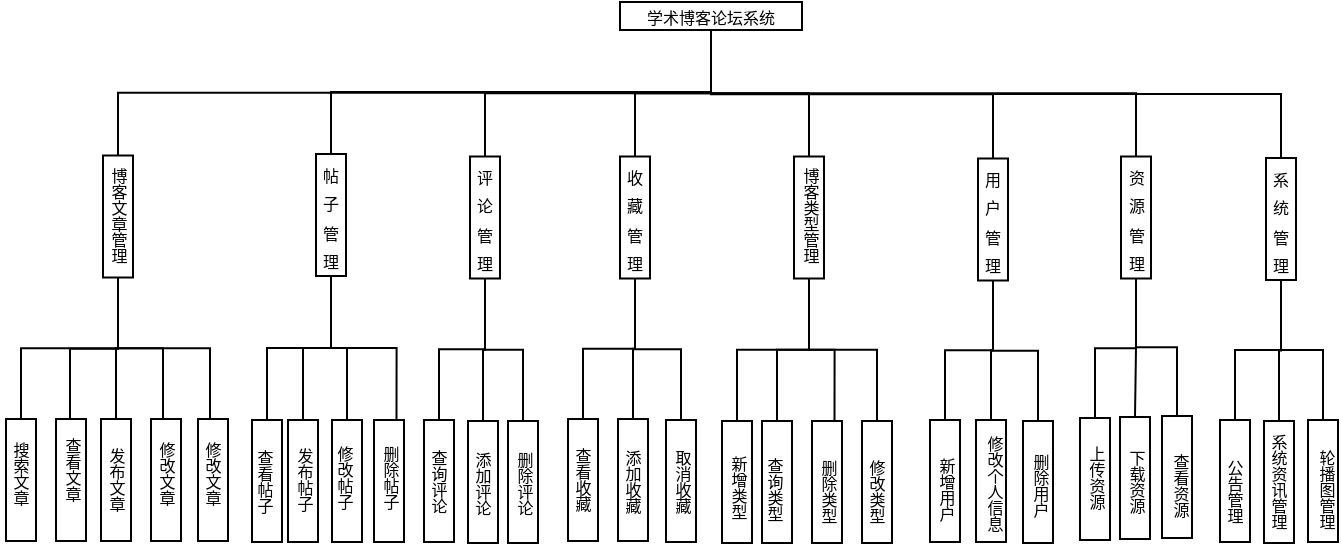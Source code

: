 <mxfile version="26.1.3">
  <diagram name="第 1 页" id="FT6hPyzfAGCV0zoBOHuN">
    <mxGraphModel dx="733" dy="323" grid="0" gridSize="10" guides="1" tooltips="1" connect="1" arrows="0" fold="1" page="1" pageScale="1" pageWidth="827" pageHeight="1169" math="0" shadow="0">
      <root>
        <mxCell id="0" />
        <mxCell id="1" parent="0" />
        <mxCell id="ZnESTWJl6WXTQjhyXUrd-46" style="edgeStyle=orthogonalEdgeStyle;rounded=0;orthogonalLoop=1;jettySize=auto;html=1;exitX=0.5;exitY=1;exitDx=0;exitDy=0;entryX=0.5;entryY=0;entryDx=0;entryDy=0;endArrow=none;startFill=0;" edge="1" parent="1" source="ZnESTWJl6WXTQjhyXUrd-2" target="ZnESTWJl6WXTQjhyXUrd-3">
          <mxGeometry relative="1" as="geometry" />
        </mxCell>
        <mxCell id="ZnESTWJl6WXTQjhyXUrd-47" style="edgeStyle=orthogonalEdgeStyle;rounded=0;orthogonalLoop=1;jettySize=auto;html=1;exitX=0.5;exitY=1;exitDx=0;exitDy=0;entryX=0.5;entryY=0;entryDx=0;entryDy=0;endArrow=none;startFill=0;jumpStyle=line;" edge="1" parent="1" source="ZnESTWJl6WXTQjhyXUrd-2" target="ZnESTWJl6WXTQjhyXUrd-4">
          <mxGeometry relative="1" as="geometry" />
        </mxCell>
        <mxCell id="ZnESTWJl6WXTQjhyXUrd-61" style="edgeStyle=orthogonalEdgeStyle;shape=connector;rounded=0;orthogonalLoop=1;jettySize=auto;html=1;exitX=0.5;exitY=1;exitDx=0;exitDy=0;entryX=0.5;entryY=0;entryDx=0;entryDy=0;strokeColor=default;align=center;verticalAlign=middle;fontFamily=Helvetica;fontSize=11;fontColor=default;labelBackgroundColor=default;startFill=0;endArrow=none;" edge="1" parent="1" source="ZnESTWJl6WXTQjhyXUrd-2" target="ZnESTWJl6WXTQjhyXUrd-6">
          <mxGeometry relative="1" as="geometry" />
        </mxCell>
        <mxCell id="ZnESTWJl6WXTQjhyXUrd-62" style="edgeStyle=orthogonalEdgeStyle;shape=connector;rounded=0;orthogonalLoop=1;jettySize=auto;html=1;exitX=0.5;exitY=1;exitDx=0;exitDy=0;entryX=0.5;entryY=0;entryDx=0;entryDy=0;strokeColor=default;align=center;verticalAlign=middle;fontFamily=Helvetica;fontSize=11;fontColor=default;labelBackgroundColor=default;startFill=0;endArrow=none;" edge="1" parent="1" source="ZnESTWJl6WXTQjhyXUrd-2" target="ZnESTWJl6WXTQjhyXUrd-9">
          <mxGeometry relative="1" as="geometry" />
        </mxCell>
        <mxCell id="ZnESTWJl6WXTQjhyXUrd-63" style="edgeStyle=orthogonalEdgeStyle;shape=connector;rounded=0;orthogonalLoop=1;jettySize=auto;html=1;exitX=0.5;exitY=1;exitDx=0;exitDy=0;entryX=0.5;entryY=0;entryDx=0;entryDy=0;strokeColor=default;align=center;verticalAlign=middle;fontFamily=Helvetica;fontSize=11;fontColor=default;labelBackgroundColor=default;startFill=0;endArrow=none;" edge="1" parent="1" source="ZnESTWJl6WXTQjhyXUrd-2" target="ZnESTWJl6WXTQjhyXUrd-10">
          <mxGeometry relative="1" as="geometry" />
        </mxCell>
        <mxCell id="ZnESTWJl6WXTQjhyXUrd-64" style="edgeStyle=orthogonalEdgeStyle;shape=connector;rounded=0;orthogonalLoop=1;jettySize=auto;html=1;exitX=0.5;exitY=1;exitDx=0;exitDy=0;entryX=0.5;entryY=0;entryDx=0;entryDy=0;strokeColor=default;align=center;verticalAlign=middle;fontFamily=Helvetica;fontSize=11;fontColor=default;labelBackgroundColor=default;startFill=0;endArrow=none;" edge="1" parent="1" source="ZnESTWJl6WXTQjhyXUrd-2" target="ZnESTWJl6WXTQjhyXUrd-11">
          <mxGeometry relative="1" as="geometry" />
        </mxCell>
        <mxCell id="ZnESTWJl6WXTQjhyXUrd-65" style="edgeStyle=orthogonalEdgeStyle;shape=connector;rounded=0;orthogonalLoop=1;jettySize=auto;html=1;exitX=0.5;exitY=1;exitDx=0;exitDy=0;entryX=0.5;entryY=0;entryDx=0;entryDy=0;strokeColor=default;align=center;verticalAlign=middle;fontFamily=Helvetica;fontSize=11;fontColor=default;labelBackgroundColor=default;startFill=0;endArrow=none;" edge="1" parent="1" source="ZnESTWJl6WXTQjhyXUrd-2" target="ZnESTWJl6WXTQjhyXUrd-8">
          <mxGeometry relative="1" as="geometry" />
        </mxCell>
        <mxCell id="ZnESTWJl6WXTQjhyXUrd-139" style="edgeStyle=orthogonalEdgeStyle;shape=connector;rounded=0;orthogonalLoop=1;jettySize=auto;html=1;exitX=0.5;exitY=1;exitDx=0;exitDy=0;entryX=0.5;entryY=0;entryDx=0;entryDy=0;strokeColor=default;align=center;verticalAlign=middle;fontFamily=Helvetica;fontSize=11;fontColor=default;labelBackgroundColor=default;startFill=0;endArrow=none;" edge="1" parent="1" source="ZnESTWJl6WXTQjhyXUrd-2" target="ZnESTWJl6WXTQjhyXUrd-12">
          <mxGeometry relative="1" as="geometry" />
        </mxCell>
        <mxCell id="ZnESTWJl6WXTQjhyXUrd-2" value="&lt;font style=&quot;font-size: 8px;&quot;&gt;学术博客论坛系统&lt;/font&gt;" style="rounded=0;whiteSpace=wrap;html=1;" vertex="1" parent="1">
          <mxGeometry x="389" y="602" width="91" height="14" as="geometry" />
        </mxCell>
        <mxCell id="ZnESTWJl6WXTQjhyXUrd-24" style="edgeStyle=orthogonalEdgeStyle;rounded=0;orthogonalLoop=1;jettySize=auto;html=1;exitX=0.5;exitY=1;exitDx=0;exitDy=0;entryX=0.5;entryY=0;entryDx=0;entryDy=0;shadow=0;endArrow=none;startFill=0;" edge="1" parent="1" source="ZnESTWJl6WXTQjhyXUrd-3" target="ZnESTWJl6WXTQjhyXUrd-14">
          <mxGeometry relative="1" as="geometry" />
        </mxCell>
        <mxCell id="ZnESTWJl6WXTQjhyXUrd-42" style="edgeStyle=orthogonalEdgeStyle;rounded=0;orthogonalLoop=1;jettySize=auto;html=1;exitX=0.5;exitY=1;exitDx=0;exitDy=0;entryX=0.5;entryY=0;entryDx=0;entryDy=0;endArrow=none;startFill=0;" edge="1" parent="1" source="ZnESTWJl6WXTQjhyXUrd-3" target="ZnESTWJl6WXTQjhyXUrd-17">
          <mxGeometry relative="1" as="geometry" />
        </mxCell>
        <mxCell id="ZnESTWJl6WXTQjhyXUrd-44" style="edgeStyle=orthogonalEdgeStyle;rounded=0;orthogonalLoop=1;jettySize=auto;html=1;exitX=0.5;exitY=1;exitDx=0;exitDy=0;entryX=0.5;entryY=0;entryDx=0;entryDy=0;endArrow=none;startFill=0;" edge="1" parent="1" source="ZnESTWJl6WXTQjhyXUrd-3" target="ZnESTWJl6WXTQjhyXUrd-35">
          <mxGeometry relative="1" as="geometry" />
        </mxCell>
        <mxCell id="ZnESTWJl6WXTQjhyXUrd-45" style="edgeStyle=orthogonalEdgeStyle;rounded=0;orthogonalLoop=1;jettySize=auto;html=1;exitX=0.5;exitY=1;exitDx=0;exitDy=0;entryX=0.5;entryY=0;entryDx=0;entryDy=0;endArrow=none;endFill=1;startFill=0;" edge="1" parent="1" source="ZnESTWJl6WXTQjhyXUrd-3" target="ZnESTWJl6WXTQjhyXUrd-39">
          <mxGeometry relative="1" as="geometry" />
        </mxCell>
        <mxCell id="ZnESTWJl6WXTQjhyXUrd-48" style="edgeStyle=orthogonalEdgeStyle;rounded=0;orthogonalLoop=1;jettySize=auto;html=1;exitX=0.5;exitY=1;exitDx=0;exitDy=0;entryX=0.5;entryY=0;entryDx=0;entryDy=0;endArrow=none;startFill=0;" edge="1" parent="1" source="ZnESTWJl6WXTQjhyXUrd-3" target="ZnESTWJl6WXTQjhyXUrd-29">
          <mxGeometry relative="1" as="geometry" />
        </mxCell>
        <mxCell id="ZnESTWJl6WXTQjhyXUrd-3" value="" style="rounded=0;whiteSpace=wrap;html=1;" vertex="1" parent="1">
          <mxGeometry x="130.5" y="678.75" width="15" height="61" as="geometry" />
        </mxCell>
        <mxCell id="ZnESTWJl6WXTQjhyXUrd-53" style="edgeStyle=orthogonalEdgeStyle;rounded=0;orthogonalLoop=1;jettySize=auto;html=1;exitX=0.5;exitY=1;exitDx=0;exitDy=0;entryX=0.5;entryY=0;entryDx=0;entryDy=0;endArrow=none;startFill=0;" edge="1" parent="1" source="ZnESTWJl6WXTQjhyXUrd-4" target="ZnESTWJl6WXTQjhyXUrd-19">
          <mxGeometry relative="1" as="geometry" />
        </mxCell>
        <mxCell id="ZnESTWJl6WXTQjhyXUrd-54" style="edgeStyle=orthogonalEdgeStyle;rounded=0;orthogonalLoop=1;jettySize=auto;html=1;exitX=0.5;exitY=1;exitDx=0;exitDy=0;entryX=0.5;entryY=0;entryDx=0;entryDy=0;endArrow=none;startFill=0;" edge="1" parent="1" source="ZnESTWJl6WXTQjhyXUrd-4" target="ZnESTWJl6WXTQjhyXUrd-20">
          <mxGeometry relative="1" as="geometry" />
        </mxCell>
        <mxCell id="ZnESTWJl6WXTQjhyXUrd-55" style="edgeStyle=orthogonalEdgeStyle;rounded=0;orthogonalLoop=1;jettySize=auto;html=1;exitX=0.5;exitY=1;exitDx=0;exitDy=0;entryX=0.5;entryY=0;entryDx=0;entryDy=0;endArrow=none;startFill=0;" edge="1" parent="1" source="ZnESTWJl6WXTQjhyXUrd-4" target="ZnESTWJl6WXTQjhyXUrd-21">
          <mxGeometry relative="1" as="geometry" />
        </mxCell>
        <mxCell id="ZnESTWJl6WXTQjhyXUrd-57" style="edgeStyle=orthogonalEdgeStyle;rounded=0;orthogonalLoop=1;jettySize=auto;html=1;exitX=0.5;exitY=1;exitDx=0;exitDy=0;entryX=0.75;entryY=0;entryDx=0;entryDy=0;flowAnimation=0;strokeWidth=1;endArrow=none;startFill=0;" edge="1" parent="1" source="ZnESTWJl6WXTQjhyXUrd-4" target="ZnESTWJl6WXTQjhyXUrd-22">
          <mxGeometry relative="1" as="geometry" />
        </mxCell>
        <mxCell id="ZnESTWJl6WXTQjhyXUrd-4" value="&lt;font style=&quot;font-size: 8px;&quot;&gt;帖子管理&lt;/font&gt;" style="rounded=0;whiteSpace=wrap;html=1;" vertex="1" parent="1">
          <mxGeometry x="237" y="678" width="15" height="61" as="geometry" />
        </mxCell>
        <mxCell id="ZnESTWJl6WXTQjhyXUrd-89" style="edgeStyle=orthogonalEdgeStyle;shape=connector;rounded=0;orthogonalLoop=1;jettySize=auto;html=1;exitX=0.5;exitY=1;exitDx=0;exitDy=0;entryX=0.5;entryY=0;entryDx=0;entryDy=0;strokeColor=default;align=center;verticalAlign=middle;fontFamily=Helvetica;fontSize=11;fontColor=default;labelBackgroundColor=default;startFill=0;endArrow=none;" edge="1" parent="1" source="ZnESTWJl6WXTQjhyXUrd-6" target="ZnESTWJl6WXTQjhyXUrd-70">
          <mxGeometry relative="1" as="geometry" />
        </mxCell>
        <mxCell id="ZnESTWJl6WXTQjhyXUrd-90" style="edgeStyle=orthogonalEdgeStyle;shape=connector;rounded=0;orthogonalLoop=1;jettySize=auto;html=1;exitX=0.5;exitY=1;exitDx=0;exitDy=0;entryX=0.5;entryY=0;entryDx=0;entryDy=0;strokeColor=default;align=center;verticalAlign=middle;fontFamily=Helvetica;fontSize=11;fontColor=default;labelBackgroundColor=default;startFill=0;endArrow=none;" edge="1" parent="1" source="ZnESTWJl6WXTQjhyXUrd-6" target="ZnESTWJl6WXTQjhyXUrd-69">
          <mxGeometry relative="1" as="geometry" />
        </mxCell>
        <mxCell id="ZnESTWJl6WXTQjhyXUrd-140" style="edgeStyle=orthogonalEdgeStyle;shape=connector;rounded=0;orthogonalLoop=1;jettySize=auto;html=1;exitX=0.5;exitY=1;exitDx=0;exitDy=0;entryX=0.5;entryY=0;entryDx=0;entryDy=0;strokeColor=default;align=center;verticalAlign=middle;fontFamily=Helvetica;fontSize=11;fontColor=default;labelBackgroundColor=default;startFill=0;endArrow=none;" edge="1" parent="1" source="ZnESTWJl6WXTQjhyXUrd-6" target="ZnESTWJl6WXTQjhyXUrd-71">
          <mxGeometry relative="1" as="geometry" />
        </mxCell>
        <mxCell id="ZnESTWJl6WXTQjhyXUrd-6" value="&lt;font style=&quot;font-size: 8px;&quot;&gt;收藏管理&lt;/font&gt;" style="rounded=0;whiteSpace=wrap;html=1;" vertex="1" parent="1">
          <mxGeometry x="389" y="679.25" width="15" height="61" as="geometry" />
        </mxCell>
        <mxCell id="ZnESTWJl6WXTQjhyXUrd-77" style="edgeStyle=orthogonalEdgeStyle;shape=connector;rounded=0;orthogonalLoop=1;jettySize=auto;html=1;exitX=0.5;exitY=1;exitDx=0;exitDy=0;entryX=0.5;entryY=0;entryDx=0;entryDy=0;strokeColor=default;align=center;verticalAlign=middle;fontFamily=Helvetica;fontSize=11;fontColor=default;labelBackgroundColor=default;startFill=0;endArrow=none;" edge="1" parent="1" source="ZnESTWJl6WXTQjhyXUrd-8" target="ZnESTWJl6WXTQjhyXUrd-66">
          <mxGeometry relative="1" as="geometry" />
        </mxCell>
        <mxCell id="ZnESTWJl6WXTQjhyXUrd-78" style="edgeStyle=orthogonalEdgeStyle;shape=connector;rounded=0;orthogonalLoop=1;jettySize=auto;html=1;exitX=0.5;exitY=1;exitDx=0;exitDy=0;entryX=0.5;entryY=0;entryDx=0;entryDy=0;strokeColor=default;align=center;verticalAlign=middle;fontFamily=Helvetica;fontSize=11;fontColor=default;labelBackgroundColor=default;startFill=0;endArrow=none;" edge="1" parent="1" source="ZnESTWJl6WXTQjhyXUrd-8" target="ZnESTWJl6WXTQjhyXUrd-67">
          <mxGeometry relative="1" as="geometry" />
        </mxCell>
        <mxCell id="ZnESTWJl6WXTQjhyXUrd-80" style="edgeStyle=orthogonalEdgeStyle;shape=connector;rounded=0;orthogonalLoop=1;jettySize=auto;html=1;exitX=0.5;exitY=1;exitDx=0;exitDy=0;entryX=0.5;entryY=0;entryDx=0;entryDy=0;strokeColor=default;align=center;verticalAlign=middle;fontFamily=Helvetica;fontSize=11;fontColor=default;labelBackgroundColor=default;startFill=0;endArrow=none;" edge="1" parent="1" source="ZnESTWJl6WXTQjhyXUrd-8" target="ZnESTWJl6WXTQjhyXUrd-72">
          <mxGeometry relative="1" as="geometry" />
        </mxCell>
        <mxCell id="ZnESTWJl6WXTQjhyXUrd-8" value="&lt;font style=&quot;font-size: 8px;&quot;&gt;评论管理&lt;/font&gt;" style="rounded=0;whiteSpace=wrap;html=1;" vertex="1" parent="1">
          <mxGeometry x="314" y="679.25" width="15" height="61" as="geometry" />
        </mxCell>
        <mxCell id="ZnESTWJl6WXTQjhyXUrd-116" style="edgeStyle=orthogonalEdgeStyle;shape=connector;rounded=0;orthogonalLoop=1;jettySize=auto;html=1;exitX=0.5;exitY=1;exitDx=0;exitDy=0;entryX=0.5;entryY=0;entryDx=0;entryDy=0;strokeColor=default;align=center;verticalAlign=middle;fontFamily=Helvetica;fontSize=11;fontColor=default;labelBackgroundColor=default;startFill=0;endArrow=none;" edge="1" parent="1" source="ZnESTWJl6WXTQjhyXUrd-9" target="ZnESTWJl6WXTQjhyXUrd-101">
          <mxGeometry relative="1" as="geometry" />
        </mxCell>
        <mxCell id="ZnESTWJl6WXTQjhyXUrd-117" style="edgeStyle=orthogonalEdgeStyle;shape=connector;rounded=0;orthogonalLoop=1;jettySize=auto;html=1;exitX=0.5;exitY=1;exitDx=0;exitDy=0;entryX=0.5;entryY=0;entryDx=0;entryDy=0;strokeColor=default;align=center;verticalAlign=middle;fontFamily=Helvetica;fontSize=11;fontColor=default;labelBackgroundColor=default;startFill=0;endArrow=none;" edge="1" parent="1" source="ZnESTWJl6WXTQjhyXUrd-9" target="ZnESTWJl6WXTQjhyXUrd-100">
          <mxGeometry relative="1" as="geometry" />
        </mxCell>
        <mxCell id="ZnESTWJl6WXTQjhyXUrd-118" style="edgeStyle=orthogonalEdgeStyle;shape=connector;rounded=0;orthogonalLoop=1;jettySize=auto;html=1;exitX=0.5;exitY=1;exitDx=0;exitDy=0;strokeColor=default;align=center;verticalAlign=middle;fontFamily=Helvetica;fontSize=11;fontColor=default;labelBackgroundColor=default;startFill=0;endArrow=none;" edge="1" parent="1" source="ZnESTWJl6WXTQjhyXUrd-9" target="ZnESTWJl6WXTQjhyXUrd-99">
          <mxGeometry relative="1" as="geometry" />
        </mxCell>
        <mxCell id="ZnESTWJl6WXTQjhyXUrd-9" value="&lt;font style=&quot;font-size: 8px;&quot;&gt;用户管理&lt;/font&gt;" style="rounded=0;whiteSpace=wrap;html=1;" vertex="1" parent="1">
          <mxGeometry x="568" y="680.25" width="15" height="61" as="geometry" />
        </mxCell>
        <mxCell id="ZnESTWJl6WXTQjhyXUrd-132" style="edgeStyle=orthogonalEdgeStyle;shape=connector;rounded=0;orthogonalLoop=1;jettySize=auto;html=1;exitX=0.5;exitY=1;exitDx=0;exitDy=0;entryX=0.5;entryY=0;entryDx=0;entryDy=0;strokeColor=default;align=center;verticalAlign=middle;fontFamily=Helvetica;fontSize=11;fontColor=default;labelBackgroundColor=default;startFill=0;endArrow=none;" edge="1" parent="1" source="ZnESTWJl6WXTQjhyXUrd-10" target="ZnESTWJl6WXTQjhyXUrd-98">
          <mxGeometry relative="1" as="geometry" />
        </mxCell>
        <mxCell id="ZnESTWJl6WXTQjhyXUrd-133" style="edgeStyle=orthogonalEdgeStyle;shape=connector;rounded=0;orthogonalLoop=1;jettySize=auto;html=1;exitX=0.5;exitY=1;exitDx=0;exitDy=0;entryX=0.5;entryY=0;entryDx=0;entryDy=0;strokeColor=default;align=center;verticalAlign=middle;fontFamily=Helvetica;fontSize=11;fontColor=default;labelBackgroundColor=default;startFill=0;endArrow=none;" edge="1" parent="1" source="ZnESTWJl6WXTQjhyXUrd-10" target="ZnESTWJl6WXTQjhyXUrd-97">
          <mxGeometry relative="1" as="geometry" />
        </mxCell>
        <mxCell id="ZnESTWJl6WXTQjhyXUrd-141" style="edgeStyle=orthogonalEdgeStyle;shape=connector;rounded=0;orthogonalLoop=1;jettySize=auto;html=1;exitX=0.5;exitY=1;exitDx=0;exitDy=0;entryX=0.5;entryY=0;entryDx=0;entryDy=0;strokeColor=default;align=center;verticalAlign=middle;fontFamily=Helvetica;fontSize=11;fontColor=default;labelBackgroundColor=default;startFill=0;endArrow=none;" edge="1" parent="1" source="ZnESTWJl6WXTQjhyXUrd-10" target="ZnESTWJl6WXTQjhyXUrd-122">
          <mxGeometry relative="1" as="geometry" />
        </mxCell>
        <mxCell id="ZnESTWJl6WXTQjhyXUrd-10" value="&lt;font style=&quot;font-size: 8px;&quot;&gt;资源管理&lt;/font&gt;" style="rounded=0;whiteSpace=wrap;html=1;" vertex="1" parent="1">
          <mxGeometry x="639.5" y="679.25" width="15" height="61" as="geometry" />
        </mxCell>
        <mxCell id="ZnESTWJl6WXTQjhyXUrd-136" style="edgeStyle=orthogonalEdgeStyle;shape=connector;rounded=0;orthogonalLoop=1;jettySize=auto;html=1;exitX=0.5;exitY=1;exitDx=0;exitDy=0;entryX=0.5;entryY=0;entryDx=0;entryDy=0;strokeColor=default;align=center;verticalAlign=middle;fontFamily=Helvetica;fontSize=11;fontColor=default;labelBackgroundColor=default;startFill=0;endArrow=none;" edge="1" parent="1" source="ZnESTWJl6WXTQjhyXUrd-11" target="ZnESTWJl6WXTQjhyXUrd-127">
          <mxGeometry relative="1" as="geometry" />
        </mxCell>
        <mxCell id="ZnESTWJl6WXTQjhyXUrd-137" style="edgeStyle=orthogonalEdgeStyle;shape=connector;rounded=0;orthogonalLoop=1;jettySize=auto;html=1;exitX=0.5;exitY=1;exitDx=0;exitDy=0;strokeColor=default;align=center;verticalAlign=middle;fontFamily=Helvetica;fontSize=11;fontColor=default;labelBackgroundColor=default;startFill=0;endArrow=none;" edge="1" parent="1" source="ZnESTWJl6WXTQjhyXUrd-11" target="ZnESTWJl6WXTQjhyXUrd-128">
          <mxGeometry relative="1" as="geometry" />
        </mxCell>
        <mxCell id="ZnESTWJl6WXTQjhyXUrd-138" style="edgeStyle=orthogonalEdgeStyle;shape=connector;rounded=0;orthogonalLoop=1;jettySize=auto;html=1;exitX=0.5;exitY=1;exitDx=0;exitDy=0;entryX=0.5;entryY=0;entryDx=0;entryDy=0;strokeColor=default;align=center;verticalAlign=middle;fontFamily=Helvetica;fontSize=11;fontColor=default;labelBackgroundColor=default;startFill=0;endArrow=none;" edge="1" parent="1" source="ZnESTWJl6WXTQjhyXUrd-11" target="ZnESTWJl6WXTQjhyXUrd-126">
          <mxGeometry relative="1" as="geometry" />
        </mxCell>
        <mxCell id="ZnESTWJl6WXTQjhyXUrd-11" value="&lt;font style=&quot;font-size: 8px;&quot;&gt;系统管理&lt;/font&gt;" style="rounded=0;whiteSpace=wrap;html=1;" vertex="1" parent="1">
          <mxGeometry x="712" y="680" width="15" height="61" as="geometry" />
        </mxCell>
        <mxCell id="ZnESTWJl6WXTQjhyXUrd-109" style="edgeStyle=orthogonalEdgeStyle;shape=connector;rounded=0;orthogonalLoop=1;jettySize=auto;html=1;exitX=0.5;exitY=1;exitDx=0;exitDy=0;entryX=0.5;entryY=0;entryDx=0;entryDy=0;strokeColor=default;align=center;verticalAlign=middle;fontFamily=Helvetica;fontSize=11;fontColor=default;labelBackgroundColor=default;startFill=0;endArrow=none;" edge="1" parent="1" source="ZnESTWJl6WXTQjhyXUrd-12" target="ZnESTWJl6WXTQjhyXUrd-68">
          <mxGeometry relative="1" as="geometry" />
        </mxCell>
        <mxCell id="ZnESTWJl6WXTQjhyXUrd-110" style="edgeStyle=orthogonalEdgeStyle;shape=connector;rounded=0;orthogonalLoop=1;jettySize=auto;html=1;exitX=0.5;exitY=1;exitDx=0;exitDy=0;entryX=0.5;entryY=0;entryDx=0;entryDy=0;strokeColor=default;align=center;verticalAlign=middle;fontFamily=Helvetica;fontSize=11;fontColor=default;labelBackgroundColor=default;startFill=0;endArrow=none;" edge="1" parent="1" source="ZnESTWJl6WXTQjhyXUrd-12" target="ZnESTWJl6WXTQjhyXUrd-96">
          <mxGeometry relative="1" as="geometry" />
        </mxCell>
        <mxCell id="ZnESTWJl6WXTQjhyXUrd-111" style="edgeStyle=orthogonalEdgeStyle;shape=connector;rounded=0;orthogonalLoop=1;jettySize=auto;html=1;exitX=0.5;exitY=1;exitDx=0;exitDy=0;entryX=0.75;entryY=0;entryDx=0;entryDy=0;strokeColor=default;align=center;verticalAlign=middle;fontFamily=Helvetica;fontSize=11;fontColor=default;labelBackgroundColor=default;startFill=0;endArrow=none;" edge="1" parent="1" source="ZnESTWJl6WXTQjhyXUrd-12" target="ZnESTWJl6WXTQjhyXUrd-95">
          <mxGeometry relative="1" as="geometry" />
        </mxCell>
        <mxCell id="ZnESTWJl6WXTQjhyXUrd-112" style="edgeStyle=orthogonalEdgeStyle;shape=connector;rounded=0;orthogonalLoop=1;jettySize=auto;html=1;exitX=0.5;exitY=1;exitDx=0;exitDy=0;entryX=0.5;entryY=0;entryDx=0;entryDy=0;strokeColor=default;align=center;verticalAlign=middle;fontFamily=Helvetica;fontSize=11;fontColor=default;labelBackgroundColor=default;startFill=0;endArrow=none;" edge="1" parent="1" source="ZnESTWJl6WXTQjhyXUrd-12" target="ZnESTWJl6WXTQjhyXUrd-102">
          <mxGeometry relative="1" as="geometry" />
        </mxCell>
        <mxCell id="ZnESTWJl6WXTQjhyXUrd-12" value="&lt;div style=&quot;&quot;&gt;&lt;br&gt;&lt;/div&gt;" style="rounded=0;whiteSpace=wrap;html=1;align=center;" vertex="1" parent="1">
          <mxGeometry x="476" y="679.25" width="15" height="61" as="geometry" />
        </mxCell>
        <mxCell id="ZnESTWJl6WXTQjhyXUrd-13" value="博客类型管理" style="text;html=1;align=center;verticalAlign=middle;whiteSpace=wrap;rounded=0;textDirection=vertical-lr;fontSize=8;" vertex="1" parent="1">
          <mxGeometry x="476" y="682.75" width="14" height="52.25" as="geometry" />
        </mxCell>
        <mxCell id="ZnESTWJl6WXTQjhyXUrd-14" value="" style="rounded=0;whiteSpace=wrap;html=1;" vertex="1" parent="1">
          <mxGeometry x="82" y="810.5" width="15" height="61" as="geometry" />
        </mxCell>
        <mxCell id="ZnESTWJl6WXTQjhyXUrd-16" value="" style="rounded=0;whiteSpace=wrap;html=1;" vertex="1" parent="1">
          <mxGeometry x="107" y="810.5" width="15" height="61" as="geometry" />
        </mxCell>
        <mxCell id="ZnESTWJl6WXTQjhyXUrd-17" value="" style="rounded=0;whiteSpace=wrap;html=1;" vertex="1" parent="1">
          <mxGeometry x="129.5" y="810.5" width="15" height="61" as="geometry" />
        </mxCell>
        <mxCell id="ZnESTWJl6WXTQjhyXUrd-18" value="" style="rounded=0;whiteSpace=wrap;html=1;" vertex="1" parent="1">
          <mxGeometry x="154.5" y="810.5" width="15" height="61" as="geometry" />
        </mxCell>
        <mxCell id="ZnESTWJl6WXTQjhyXUrd-19" value="" style="rounded=0;whiteSpace=wrap;html=1;" vertex="1" parent="1">
          <mxGeometry x="205" y="811" width="15" height="61" as="geometry" />
        </mxCell>
        <mxCell id="ZnESTWJl6WXTQjhyXUrd-20" value="" style="rounded=0;whiteSpace=wrap;html=1;" vertex="1" parent="1">
          <mxGeometry x="223" y="811" width="15" height="61" as="geometry" />
        </mxCell>
        <mxCell id="ZnESTWJl6WXTQjhyXUrd-21" value="" style="rounded=0;whiteSpace=wrap;html=1;" vertex="1" parent="1">
          <mxGeometry x="245" y="811" width="15" height="61" as="geometry" />
        </mxCell>
        <mxCell id="ZnESTWJl6WXTQjhyXUrd-22" value="" style="rounded=0;whiteSpace=wrap;html=1;" vertex="1" parent="1">
          <mxGeometry x="266" y="811" width="15" height="61" as="geometry" />
        </mxCell>
        <mxCell id="ZnESTWJl6WXTQjhyXUrd-29" value="查看文章" style="text;html=1;align=center;verticalAlign=middle;whiteSpace=wrap;rounded=0;textDirection=vertical-lr;fontSize=8;horizontal=1;spacingTop=0;" vertex="1" parent="1">
          <mxGeometry x="107" y="811" width="14" height="50" as="geometry" />
        </mxCell>
        <mxCell id="ZnESTWJl6WXTQjhyXUrd-31" value="&lt;font&gt;博客文章管理&lt;/font&gt;" style="text;html=1;align=center;verticalAlign=middle;whiteSpace=wrap;rounded=0;textDirection=vertical-lr;fontSize=8;horizontal=1;" vertex="1" parent="1">
          <mxGeometry x="127.5" y="682.25" width="18" height="54" as="geometry" />
        </mxCell>
        <mxCell id="ZnESTWJl6WXTQjhyXUrd-32" value="搜索文章" style="text;html=1;align=center;verticalAlign=middle;whiteSpace=wrap;rounded=0;textDirection=vertical-lr;fontSize=8;horizontal=1;" vertex="1" parent="1">
          <mxGeometry x="79" y="810.5" width="18" height="54" as="geometry" />
        </mxCell>
        <mxCell id="ZnESTWJl6WXTQjhyXUrd-33" value="发布文章" style="text;html=1;align=center;verticalAlign=middle;whiteSpace=wrap;rounded=0;textDirection=vertical-lr;fontSize=8;horizontal=1;" vertex="1" parent="1">
          <mxGeometry x="126.5" y="814" width="18" height="54" as="geometry" />
        </mxCell>
        <mxCell id="ZnESTWJl6WXTQjhyXUrd-35" value="修改文章" style="text;html=1;align=center;verticalAlign=middle;whiteSpace=wrap;rounded=0;textDirection=vertical-lr;fontSize=8;horizontal=1;" vertex="1" parent="1">
          <mxGeometry x="151.5" y="810.5" width="18" height="54" as="geometry" />
        </mxCell>
        <mxCell id="ZnESTWJl6WXTQjhyXUrd-38" value="" style="rounded=0;whiteSpace=wrap;html=1;" vertex="1" parent="1">
          <mxGeometry x="178" y="810.5" width="15" height="61" as="geometry" />
        </mxCell>
        <mxCell id="ZnESTWJl6WXTQjhyXUrd-39" value="修改文章" style="text;html=1;align=center;verticalAlign=middle;whiteSpace=wrap;rounded=0;textDirection=vertical-lr;fontSize=8;horizontal=1;" vertex="1" parent="1">
          <mxGeometry x="175" y="810.5" width="18" height="54" as="geometry" />
        </mxCell>
        <mxCell id="ZnESTWJl6WXTQjhyXUrd-49" value="查看帖子" style="text;html=1;align=center;verticalAlign=middle;whiteSpace=wrap;rounded=0;textDirection=vertical-lr;fontSize=8;horizontal=1;" vertex="1" parent="1">
          <mxGeometry x="202" y="818.5" width="15" height="46" as="geometry" />
        </mxCell>
        <mxCell id="ZnESTWJl6WXTQjhyXUrd-50" value="发布帖子" style="text;html=1;align=center;verticalAlign=middle;whiteSpace=wrap;rounded=0;textDirection=vertical-lr;fontSize=8;horizontal=1;" vertex="1" parent="1">
          <mxGeometry x="223" y="818.5" width="13" height="43" as="geometry" />
        </mxCell>
        <mxCell id="ZnESTWJl6WXTQjhyXUrd-51" value="修改帖子" style="text;html=1;align=center;verticalAlign=middle;whiteSpace=wrap;rounded=0;textDirection=vertical-lr;fontSize=8;horizontal=1;" vertex="1" parent="1">
          <mxGeometry x="242" y="816.5" width="15" height="45" as="geometry" />
        </mxCell>
        <mxCell id="ZnESTWJl6WXTQjhyXUrd-56" value="删除帖子" style="text;html=1;align=center;verticalAlign=middle;whiteSpace=wrap;rounded=0;textDirection=vertical-lr;fontSize=8;horizontal=1;" vertex="1" parent="1">
          <mxGeometry x="266" y="819.5" width="14" height="39" as="geometry" />
        </mxCell>
        <mxCell id="ZnESTWJl6WXTQjhyXUrd-66" value="" style="rounded=0;whiteSpace=wrap;html=1;fontFamily=Helvetica;fontSize=11;fontColor=default;labelBackgroundColor=default;" vertex="1" parent="1">
          <mxGeometry x="291" y="811" width="15" height="61" as="geometry" />
        </mxCell>
        <mxCell id="ZnESTWJl6WXTQjhyXUrd-67" value="" style="rounded=0;whiteSpace=wrap;html=1;fontFamily=Helvetica;fontSize=11;fontColor=default;labelBackgroundColor=default;" vertex="1" parent="1">
          <mxGeometry x="313" y="811.5" width="15" height="61" as="geometry" />
        </mxCell>
        <mxCell id="ZnESTWJl6WXTQjhyXUrd-68" value="" style="rounded=0;whiteSpace=wrap;html=1;fontFamily=Helvetica;fontSize=11;fontColor=default;labelBackgroundColor=default;" vertex="1" parent="1">
          <mxGeometry x="440" y="811.5" width="15" height="61" as="geometry" />
        </mxCell>
        <mxCell id="ZnESTWJl6WXTQjhyXUrd-69" value="" style="rounded=0;whiteSpace=wrap;html=1;fontFamily=Helvetica;fontSize=11;fontColor=default;labelBackgroundColor=default;" vertex="1" parent="1">
          <mxGeometry x="412" y="811" width="15" height="61" as="geometry" />
        </mxCell>
        <mxCell id="ZnESTWJl6WXTQjhyXUrd-70" value="" style="rounded=0;whiteSpace=wrap;html=1;fontFamily=Helvetica;fontSize=11;fontColor=default;labelBackgroundColor=default;" vertex="1" parent="1">
          <mxGeometry x="388" y="810.5" width="15" height="61" as="geometry" />
        </mxCell>
        <mxCell id="ZnESTWJl6WXTQjhyXUrd-71" value="" style="rounded=0;whiteSpace=wrap;html=1;fontFamily=Helvetica;fontSize=11;fontColor=default;labelBackgroundColor=default;" vertex="1" parent="1">
          <mxGeometry x="363" y="810.5" width="15" height="61" as="geometry" />
        </mxCell>
        <mxCell id="ZnESTWJl6WXTQjhyXUrd-72" value="" style="rounded=0;whiteSpace=wrap;html=1;fontFamily=Helvetica;fontSize=11;fontColor=default;labelBackgroundColor=default;" vertex="1" parent="1">
          <mxGeometry x="333" y="811.5" width="15" height="61" as="geometry" />
        </mxCell>
        <mxCell id="ZnESTWJl6WXTQjhyXUrd-73" value="查询评论" style="text;html=1;align=center;verticalAlign=middle;whiteSpace=wrap;rounded=0;textDirection=vertical-lr;fontSize=8;horizontal=1;" vertex="1" parent="1">
          <mxGeometry x="289" y="820" width="15" height="43" as="geometry" />
        </mxCell>
        <mxCell id="ZnESTWJl6WXTQjhyXUrd-74" value="添加评论" style="text;html=1;align=center;verticalAlign=middle;whiteSpace=wrap;rounded=0;textDirection=vertical-lr;fontSize=8;horizontal=1;" vertex="1" parent="1">
          <mxGeometry x="311" y="818.5" width="15" height="47" as="geometry" />
        </mxCell>
        <mxCell id="ZnESTWJl6WXTQjhyXUrd-76" value="删除评论" style="text;html=1;align=center;verticalAlign=middle;whiteSpace=wrap;rounded=0;textDirection=vertical-lr;fontSize=8;horizontal=1;" vertex="1" parent="1">
          <mxGeometry x="333" y="822.5" width="13" height="39" as="geometry" />
        </mxCell>
        <mxCell id="ZnESTWJl6WXTQjhyXUrd-79" style="edgeStyle=orthogonalEdgeStyle;shape=connector;rounded=0;orthogonalLoop=1;jettySize=auto;html=1;exitX=0.5;exitY=0;exitDx=0;exitDy=0;entryX=0.75;entryY=0;entryDx=0;entryDy=0;strokeColor=default;align=center;verticalAlign=middle;fontFamily=Helvetica;fontSize=11;fontColor=default;labelBackgroundColor=default;startFill=0;endArrow=none;" edge="1" parent="1" source="ZnESTWJl6WXTQjhyXUrd-67" target="ZnESTWJl6WXTQjhyXUrd-67">
          <mxGeometry relative="1" as="geometry" />
        </mxCell>
        <mxCell id="ZnESTWJl6WXTQjhyXUrd-81" value="查看收藏" style="text;html=1;align=center;verticalAlign=middle;whiteSpace=wrap;rounded=0;textDirection=vertical-lr;fontSize=8;horizontal=1;" vertex="1" parent="1">
          <mxGeometry x="363" y="819" width="11" height="43" as="geometry" />
        </mxCell>
        <mxCell id="ZnESTWJl6WXTQjhyXUrd-86" value="添加收藏" style="text;html=1;align=center;verticalAlign=middle;whiteSpace=wrap;rounded=0;textDirection=vertical-lr;fontSize=8;horizontal=1;" vertex="1" parent="1">
          <mxGeometry x="388" y="821.5" width="11" height="40" as="geometry" />
        </mxCell>
        <mxCell id="ZnESTWJl6WXTQjhyXUrd-87" value="取消收藏" style="text;html=1;align=center;verticalAlign=middle;whiteSpace=wrap;rounded=0;textDirection=vertical-lr;fontSize=8;horizontal=1;" vertex="1" parent="1">
          <mxGeometry x="412" y="819.5" width="13" height="43" as="geometry" />
        </mxCell>
        <mxCell id="ZnESTWJl6WXTQjhyXUrd-92" value="新增类型" style="text;html=1;align=center;verticalAlign=middle;whiteSpace=wrap;rounded=0;textDirection=vertical-lr;fontSize=8;horizontal=1;" vertex="1" parent="1">
          <mxGeometry x="440" y="823.5" width="13" height="42" as="geometry" />
        </mxCell>
        <mxCell id="ZnESTWJl6WXTQjhyXUrd-95" value="" style="rounded=0;whiteSpace=wrap;html=1;fontFamily=Helvetica;fontSize=11;fontColor=default;labelBackgroundColor=default;" vertex="1" parent="1">
          <mxGeometry x="485" y="811.5" width="15" height="61" as="geometry" />
        </mxCell>
        <mxCell id="ZnESTWJl6WXTQjhyXUrd-96" value="" style="rounded=0;whiteSpace=wrap;html=1;fontFamily=Helvetica;fontSize=11;fontColor=default;labelBackgroundColor=default;" vertex="1" parent="1">
          <mxGeometry x="460" y="811.5" width="15" height="61" as="geometry" />
        </mxCell>
        <mxCell id="ZnESTWJl6WXTQjhyXUrd-97" value="" style="rounded=0;whiteSpace=wrap;html=1;fontFamily=Helvetica;fontSize=11;fontColor=default;labelBackgroundColor=default;" vertex="1" parent="1">
          <mxGeometry x="639" y="809.5" width="15" height="61" as="geometry" />
        </mxCell>
        <mxCell id="ZnESTWJl6WXTQjhyXUrd-98" value="" style="rounded=0;whiteSpace=wrap;html=1;fontFamily=Helvetica;fontSize=11;fontColor=default;labelBackgroundColor=default;" vertex="1" parent="1">
          <mxGeometry x="619" y="810" width="15" height="61" as="geometry" />
        </mxCell>
        <mxCell id="ZnESTWJl6WXTQjhyXUrd-99" value="" style="rounded=0;whiteSpace=wrap;html=1;fontFamily=Helvetica;fontSize=11;fontColor=default;labelBackgroundColor=default;" vertex="1" parent="1">
          <mxGeometry x="590.5" y="811.5" width="15" height="61" as="geometry" />
        </mxCell>
        <mxCell id="ZnESTWJl6WXTQjhyXUrd-100" value="" style="rounded=0;whiteSpace=wrap;html=1;fontFamily=Helvetica;fontSize=11;fontColor=default;labelBackgroundColor=default;" vertex="1" parent="1">
          <mxGeometry x="567" y="811" width="15" height="61" as="geometry" />
        </mxCell>
        <mxCell id="ZnESTWJl6WXTQjhyXUrd-101" value="" style="rounded=0;whiteSpace=wrap;html=1;fontFamily=Helvetica;fontSize=11;fontColor=default;labelBackgroundColor=default;" vertex="1" parent="1">
          <mxGeometry x="544" y="811" width="15" height="61" as="geometry" />
        </mxCell>
        <mxCell id="ZnESTWJl6WXTQjhyXUrd-102" value="" style="rounded=0;whiteSpace=wrap;html=1;fontFamily=Helvetica;fontSize=11;fontColor=default;labelBackgroundColor=default;" vertex="1" parent="1">
          <mxGeometry x="510" y="811.5" width="15" height="61" as="geometry" />
        </mxCell>
        <mxCell id="ZnESTWJl6WXTQjhyXUrd-104" value="查询类型" style="text;html=1;align=center;verticalAlign=middle;whiteSpace=wrap;rounded=0;textDirection=vertical-lr;fontSize=8;horizontal=1;" vertex="1" parent="1">
          <mxGeometry x="460" y="826" width="10" height="40" as="geometry" />
        </mxCell>
        <mxCell id="ZnESTWJl6WXTQjhyXUrd-105" value="删除类型" style="text;html=1;align=center;verticalAlign=middle;whiteSpace=wrap;rounded=0;textDirection=vertical-lr;fontSize=8;horizontal=1;" vertex="1" parent="1">
          <mxGeometry x="485" y="828" width="13" height="37" as="geometry" />
        </mxCell>
        <mxCell id="ZnESTWJl6WXTQjhyXUrd-106" value="修改类型" style="text;html=1;align=center;verticalAlign=middle;whiteSpace=wrap;rounded=0;textDirection=vertical-lr;fontSize=8;horizontal=1;" vertex="1" parent="1">
          <mxGeometry x="507" y="828" width="18" height="37" as="geometry" />
        </mxCell>
        <mxCell id="ZnESTWJl6WXTQjhyXUrd-113" value="新增用户" style="text;html=1;align=center;verticalAlign=middle;whiteSpace=wrap;rounded=0;textDirection=vertical-lr;fontSize=8;horizontal=1;" vertex="1" parent="1">
          <mxGeometry x="544" y="827" width="13" height="37" as="geometry" />
        </mxCell>
        <mxCell id="ZnESTWJl6WXTQjhyXUrd-114" value="修改个人信息" style="text;html=1;align=center;verticalAlign=middle;whiteSpace=wrap;rounded=0;textDirection=vertical-lr;fontSize=8;horizontal=1;" vertex="1" parent="1">
          <mxGeometry x="565" y="817" width="19" height="52" as="geometry" />
        </mxCell>
        <mxCell id="ZnESTWJl6WXTQjhyXUrd-115" value="删除用户" style="text;html=1;align=center;verticalAlign=middle;whiteSpace=wrap;rounded=0;textDirection=vertical-lr;fontSize=8;horizontal=1;" vertex="1" parent="1">
          <mxGeometry x="590" y="825" width="16" height="38" as="geometry" />
        </mxCell>
        <mxCell id="ZnESTWJl6WXTQjhyXUrd-119" value="上传资源" style="text;html=1;align=center;verticalAlign=middle;whiteSpace=wrap;rounded=0;textDirection=vertical-lr;fontSize=8;horizontal=1;" vertex="1" parent="1">
          <mxGeometry x="619" y="821.5" width="13" height="36" as="geometry" />
        </mxCell>
        <mxCell id="ZnESTWJl6WXTQjhyXUrd-120" value="下载资源" style="text;html=1;align=center;verticalAlign=middle;whiteSpace=wrap;rounded=0;textDirection=vertical-lr;fontSize=8;horizontal=1;" vertex="1" parent="1">
          <mxGeometry x="638" y="823" width="16" height="38" as="geometry" />
        </mxCell>
        <mxCell id="ZnESTWJl6WXTQjhyXUrd-122" value="" style="rounded=0;whiteSpace=wrap;html=1;fontFamily=Helvetica;fontSize=11;fontColor=default;labelBackgroundColor=default;" vertex="1" parent="1">
          <mxGeometry x="660" y="809" width="15" height="61" as="geometry" />
        </mxCell>
        <mxCell id="ZnESTWJl6WXTQjhyXUrd-123" value="查看资源" style="text;html=1;align=center;verticalAlign=middle;whiteSpace=wrap;rounded=0;textDirection=vertical-lr;fontSize=8;horizontal=1;" vertex="1" parent="1">
          <mxGeometry x="660" y="822" width="15" height="44" as="geometry" />
        </mxCell>
        <mxCell id="ZnESTWJl6WXTQjhyXUrd-126" value="" style="rounded=0;whiteSpace=wrap;html=1;fontFamily=Helvetica;fontSize=11;fontColor=default;labelBackgroundColor=default;" vertex="1" parent="1">
          <mxGeometry x="733" y="811" width="15" height="61" as="geometry" />
        </mxCell>
        <mxCell id="ZnESTWJl6WXTQjhyXUrd-127" value="" style="rounded=0;whiteSpace=wrap;html=1;fontFamily=Helvetica;fontSize=11;fontColor=default;labelBackgroundColor=default;" vertex="1" parent="1">
          <mxGeometry x="711" y="811.5" width="15" height="61" as="geometry" />
        </mxCell>
        <mxCell id="ZnESTWJl6WXTQjhyXUrd-128" value="" style="rounded=0;whiteSpace=wrap;html=1;fontFamily=Helvetica;fontSize=11;fontColor=default;labelBackgroundColor=default;" vertex="1" parent="1">
          <mxGeometry x="689" y="811" width="15" height="61" as="geometry" />
        </mxCell>
        <mxCell id="ZnESTWJl6WXTQjhyXUrd-129" value="轮播图管理" style="text;html=1;align=center;verticalAlign=middle;whiteSpace=wrap;rounded=0;textDirection=vertical-lr;fontSize=8;horizontal=1;" vertex="1" parent="1">
          <mxGeometry x="733" y="824" width="15" height="44" as="geometry" />
        </mxCell>
        <mxCell id="ZnESTWJl6WXTQjhyXUrd-130" value="公告管理" style="text;html=1;align=center;verticalAlign=middle;whiteSpace=wrap;rounded=0;textDirection=vertical-lr;fontSize=8;horizontal=1;" vertex="1" parent="1">
          <mxGeometry x="689" y="826.5" width="12" height="39" as="geometry" />
        </mxCell>
        <mxCell id="ZnESTWJl6WXTQjhyXUrd-131" value="系统资讯管理" style="text;html=1;align=center;verticalAlign=middle;whiteSpace=wrap;rounded=0;textDirection=vertical-lr;fontSize=8;horizontal=1;" vertex="1" parent="1">
          <mxGeometry x="709" y="814.5" width="15" height="54" as="geometry" />
        </mxCell>
      </root>
    </mxGraphModel>
  </diagram>
</mxfile>
